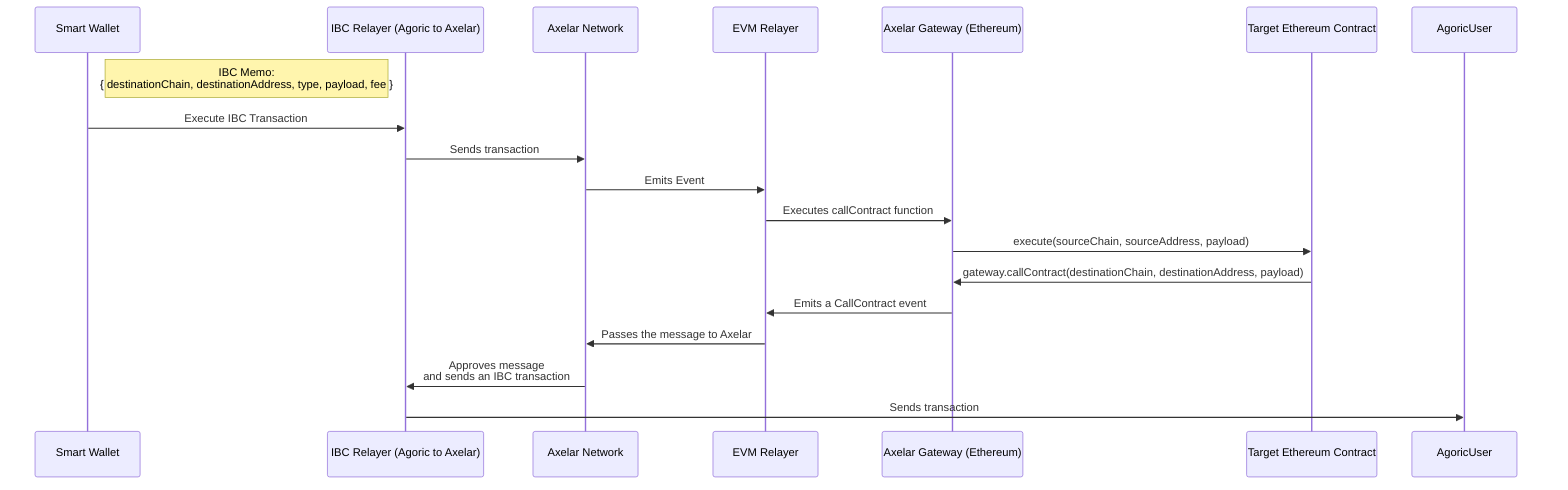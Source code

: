 sequenceDiagram
    participant SmartWallet as Smart Wallet
    participant IBCRelayer as IBC Relayer (Agoric to Axelar)
    participant Axelar as Axelar Network
    participant EvmRelayer as EVM Relayer
    participant AxelarGatewayEth as Axelar Gateway (Ethereum)
    participant TargetContract as Target Ethereum Contract

    note left of IBCRelayer: IBC Memo:<br>{ destinationChain, destinationAddress, type, payload, fee }

    %% Flow starts
    SmartWallet->>IBCRelayer: Execute IBC Transaction
    IBCRelayer->>Axelar: Sends transaction
    Axelar->>EvmRelayer: Emits Event
    EvmRelayer->>AxelarGatewayEth: Executes callContract function
    AxelarGatewayEth->>TargetContract: execute(sourceChain, sourceAddress, payload)

    TargetContract->>AxelarGatewayEth: gateway.callContract(destinationChain, destinationAddress, payload)
    AxelarGatewayEth->>EvmRelayer: Emits a CallContract event
    EvmRelayer->>Axelar: Passes the message to Axelar
    Axelar->>IBCRelayer: Approves message <br>and sends an IBC transaction
    IBCRelayer->>AgoricUser: Sends transaction